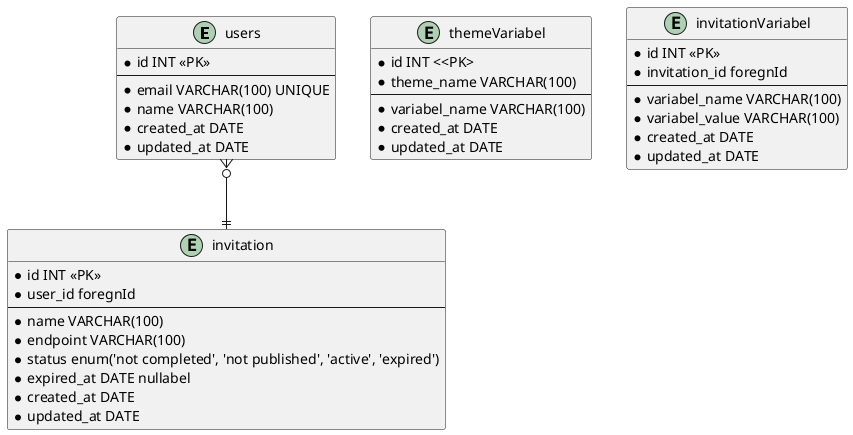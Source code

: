 @startuml

entity users {
    * id INT <<PK>>
    --
    * email VARCHAR(100) UNIQUE
    * name VARCHAR(100)
    * created_at DATE
    * updated_at DATE 
}

entity invitation {
    * id INT <<PK>>
    * user_id foregnId
    --
    * name VARCHAR(100)
    * endpoint VARCHAR(100)
    * status enum('not completed', 'not published', 'active', 'expired')
    * expired_at DATE nullabel
    * created_at DATE
    * updated_at DATE 
}

entity themeVariabel {
    * id INT <<PK>
    * theme_name VARCHAR(100)
    --
    * variabel_name VARCHAR(100)
    * created_at DATE
    * updated_at DATE 
}

entity invitationVariabel {
    * id INT <<PK>>
    * invitation_id foregnId
    --
    * variabel_name VARCHAR(100)
    * variabel_value VARCHAR(100)
    * created_at DATE
    * updated_at DATE 
}

users }o--|| invitation  

@enduml